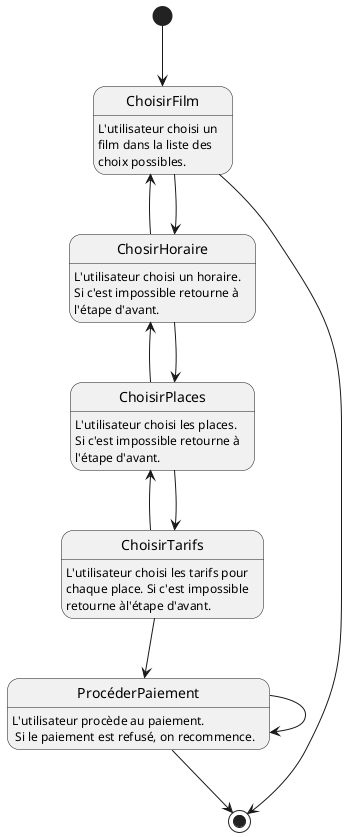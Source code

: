 @startuml Etat1
[*] --> ChoisirFilm
ChoisirFilm --> [*]

ChoisirFilm --> ChosirHoraire
ChoisirFilm <-- ChosirHoraire

ChosirHoraire --> ChoisirPlaces
ChosirHoraire <-- ChoisirPlaces

ChoisirPlaces --> ChoisirTarifs
ChoisirPlaces <-- ChoisirTarifs

ChoisirTarifs --> ProcéderPaiement

ProcéderPaiement --> [*]
ProcéderPaiement --> ProcéderPaiement

ChoisirFilm : L'utilisateur choisi un\nfilm dans la liste des\nchoix possibles.
ChosirHoraire : L'utilisateur choisi un horaire.\nSi c'est impossible retourne à\nl'étape d'avant.
ChoisirPlaces : L'utilisateur choisi les places.\nSi c'est impossible retourne à\nl'étape d'avant.
ChoisirTarifs : L'utilisateur choisi les tarifs pour\nchaque place. Si c'est impossible\nretourne àl'étape d'avant.
ProcéderPaiement : L'utilisateur procède au paiement.\n Si le paiement est refusé, on recommence.


@enduml